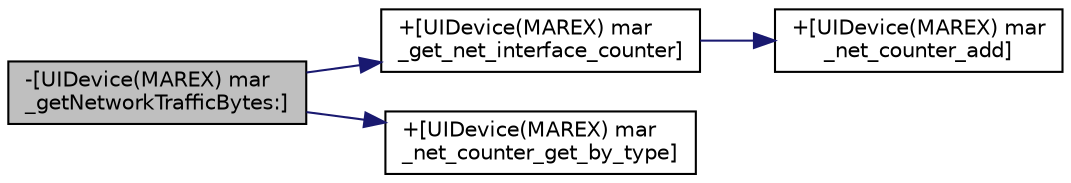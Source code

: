 digraph "-[UIDevice(MAREX) mar_getNetworkTrafficBytes:]"
{
  edge [fontname="Helvetica",fontsize="10",labelfontname="Helvetica",labelfontsize="10"];
  node [fontname="Helvetica",fontsize="10",shape=record];
  rankdir="LR";
  Node4 [label="-[UIDevice(MAREX) mar\l_getNetworkTrafficBytes:]",height=0.2,width=0.4,color="black", fillcolor="grey75", style="filled", fontcolor="black"];
  Node4 -> Node5 [color="midnightblue",fontsize="10",style="solid",fontname="Helvetica"];
  Node5 [label="+[UIDevice(MAREX) mar\l_get_net_interface_counter]",height=0.2,width=0.4,color="black", fillcolor="white", style="filled",URL="$category_u_i_device_07_m_a_r_e_x_08.html#ad7e621ddd1e8b124330755447a7d442a"];
  Node5 -> Node6 [color="midnightblue",fontsize="10",style="solid",fontname="Helvetica"];
  Node6 [label="+[UIDevice(MAREX) mar\l_net_counter_add]",height=0.2,width=0.4,color="black", fillcolor="white", style="filled",URL="$category_u_i_device_07_m_a_r_e_x_08.html#aea1f85cddfeb5c77009673b1da0c8d2b"];
  Node4 -> Node7 [color="midnightblue",fontsize="10",style="solid",fontname="Helvetica"];
  Node7 [label="+[UIDevice(MAREX) mar\l_net_counter_get_by_type]",height=0.2,width=0.4,color="black", fillcolor="white", style="filled",URL="$category_u_i_device_07_m_a_r_e_x_08.html#a011e99d6f128d0d1322f1819125527ce"];
}
